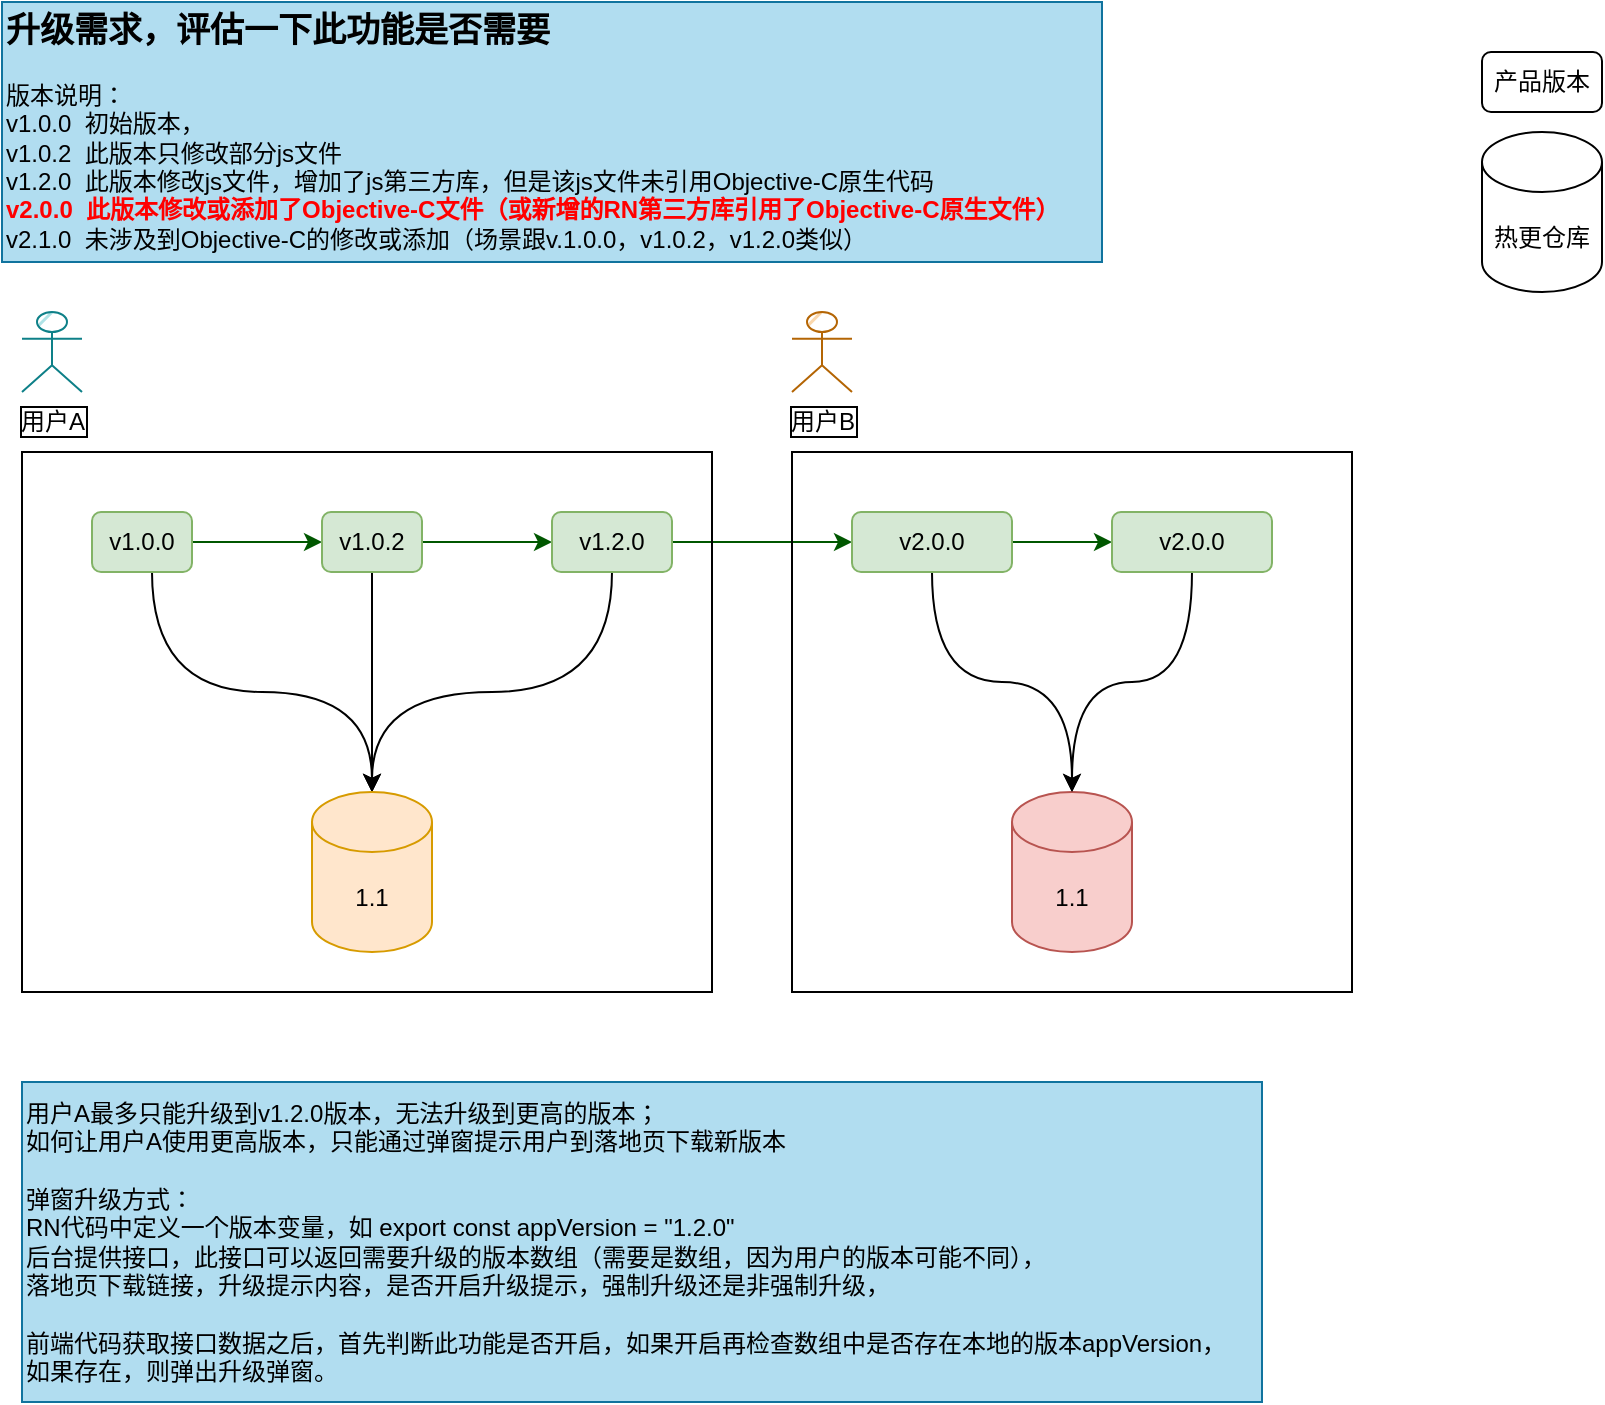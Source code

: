 <mxfile version="20.3.6" type="github">
  <diagram id="ds0K4tFqCAFqR50HNbNL" name="Page-1">
    <mxGraphModel dx="1718" dy="935" grid="1" gridSize="10" guides="1" tooltips="1" connect="1" arrows="1" fold="1" page="1" pageScale="1" pageWidth="850" pageHeight="1100" math="0" shadow="0">
      <root>
        <mxCell id="0" />
        <mxCell id="1" parent="0" />
        <mxCell id="fZgHb_uzZiKMJdekkGli-10" style="edgeStyle=orthogonalEdgeStyle;orthogonalLoop=1;jettySize=auto;html=1;entryX=0.5;entryY=0;entryDx=0;entryDy=0;entryPerimeter=0;curved=1;" edge="1" parent="1" source="fZgHb_uzZiKMJdekkGli-1" target="fZgHb_uzZiKMJdekkGli-7">
          <mxGeometry relative="1" as="geometry">
            <mxPoint x="155" y="410" as="targetPoint" />
            <Array as="points">
              <mxPoint x="115" y="360" />
              <mxPoint x="225" y="360" />
            </Array>
          </mxGeometry>
        </mxCell>
        <mxCell id="fZgHb_uzZiKMJdekkGli-15" style="edgeStyle=orthogonalEdgeStyle;rounded=0;orthogonalLoop=1;jettySize=auto;html=1;entryX=0;entryY=0.5;entryDx=0;entryDy=0;fillColor=#008a00;strokeColor=#005700;" edge="1" parent="1" source="fZgHb_uzZiKMJdekkGli-1" target="fZgHb_uzZiKMJdekkGli-2">
          <mxGeometry relative="1" as="geometry" />
        </mxCell>
        <mxCell id="fZgHb_uzZiKMJdekkGli-1" value="v1.0.0" style="rounded=1;whiteSpace=wrap;html=1;fillColor=#d5e8d4;strokeColor=#82b366;" vertex="1" parent="1">
          <mxGeometry x="85" y="270" width="50" height="30" as="geometry" />
        </mxCell>
        <mxCell id="fZgHb_uzZiKMJdekkGli-11" style="edgeStyle=orthogonalEdgeStyle;rounded=0;orthogonalLoop=1;jettySize=auto;html=1;entryX=0.5;entryY=0;entryDx=0;entryDy=0;entryPerimeter=0;" edge="1" parent="1" source="fZgHb_uzZiKMJdekkGli-2" target="fZgHb_uzZiKMJdekkGli-7">
          <mxGeometry relative="1" as="geometry">
            <Array as="points">
              <mxPoint x="225" y="390" />
              <mxPoint x="225" y="390" />
            </Array>
          </mxGeometry>
        </mxCell>
        <mxCell id="fZgHb_uzZiKMJdekkGli-16" style="edgeStyle=orthogonalEdgeStyle;rounded=0;orthogonalLoop=1;jettySize=auto;html=1;fillColor=#008a00;strokeColor=#005700;" edge="1" parent="1" source="fZgHb_uzZiKMJdekkGli-2" target="fZgHb_uzZiKMJdekkGli-3">
          <mxGeometry relative="1" as="geometry" />
        </mxCell>
        <mxCell id="fZgHb_uzZiKMJdekkGli-2" value="v1.0.2" style="rounded=1;whiteSpace=wrap;html=1;fillColor=#d5e8d4;strokeColor=#82b366;" vertex="1" parent="1">
          <mxGeometry x="200" y="270" width="50" height="30" as="geometry" />
        </mxCell>
        <mxCell id="fZgHb_uzZiKMJdekkGli-17" style="edgeStyle=orthogonalEdgeStyle;curved=1;orthogonalLoop=1;jettySize=auto;html=1;entryX=0;entryY=0.5;entryDx=0;entryDy=0;fillColor=#008a00;strokeColor=#005700;" edge="1" parent="1" source="fZgHb_uzZiKMJdekkGli-3" target="fZgHb_uzZiKMJdekkGli-4">
          <mxGeometry relative="1" as="geometry" />
        </mxCell>
        <mxCell id="fZgHb_uzZiKMJdekkGli-21" style="edgeStyle=orthogonalEdgeStyle;curved=1;orthogonalLoop=1;jettySize=auto;html=1;entryX=0.5;entryY=0;entryDx=0;entryDy=0;entryPerimeter=0;" edge="1" parent="1" source="fZgHb_uzZiKMJdekkGli-3" target="fZgHb_uzZiKMJdekkGli-7">
          <mxGeometry relative="1" as="geometry">
            <Array as="points">
              <mxPoint x="345" y="360" />
              <mxPoint x="225" y="360" />
            </Array>
          </mxGeometry>
        </mxCell>
        <mxCell id="fZgHb_uzZiKMJdekkGli-3" value="v1.2.0" style="rounded=1;whiteSpace=wrap;html=1;fillColor=#d5e8d4;strokeColor=#82b366;" vertex="1" parent="1">
          <mxGeometry x="315" y="270" width="60" height="30" as="geometry" />
        </mxCell>
        <mxCell id="fZgHb_uzZiKMJdekkGli-31" style="edgeStyle=orthogonalEdgeStyle;curved=1;orthogonalLoop=1;jettySize=auto;html=1;entryX=0.5;entryY=0;entryDx=0;entryDy=0;entryPerimeter=0;" edge="1" parent="1" source="fZgHb_uzZiKMJdekkGli-4" target="fZgHb_uzZiKMJdekkGli-8">
          <mxGeometry relative="1" as="geometry" />
        </mxCell>
        <mxCell id="fZgHb_uzZiKMJdekkGli-33" style="edgeStyle=orthogonalEdgeStyle;curved=1;orthogonalLoop=1;jettySize=auto;html=1;entryX=0;entryY=0.5;entryDx=0;entryDy=0;fillColor=#008a00;strokeColor=#005700;" edge="1" parent="1" source="fZgHb_uzZiKMJdekkGli-4" target="fZgHb_uzZiKMJdekkGli-28">
          <mxGeometry relative="1" as="geometry" />
        </mxCell>
        <mxCell id="fZgHb_uzZiKMJdekkGli-4" value="v2.0.0" style="rounded=1;whiteSpace=wrap;html=1;fillColor=#d5e8d4;strokeColor=#82b366;" vertex="1" parent="1">
          <mxGeometry x="465" y="270" width="80" height="30" as="geometry" />
        </mxCell>
        <mxCell id="fZgHb_uzZiKMJdekkGli-5" value="&lt;b&gt;&lt;font style=&quot;font-size: 17px;&quot;&gt;升级需求，评估一下此功能是否需要&lt;/font&gt;&lt;/b&gt;&lt;br&gt;&lt;br&gt;版本说明：&lt;br&gt;v1.0.0&amp;nbsp; 初始版本，&lt;br&gt;v1.0.2&amp;nbsp; 此版本只修改部分js文件&lt;br&gt;v1.2.0&amp;nbsp; 此版本修改js文件，增加了js第三方库，但是该js文件未引用Objective-C原生代码&lt;br&gt;&lt;b&gt;&lt;font color=&quot;#ff0000&quot;&gt;v2.0.0&amp;nbsp; 此版本修改或添加了Objective-C文件（或新增的RN第三方库引用了Objective-C原生文件）&lt;br&gt;&lt;/font&gt;&lt;/b&gt;v2.1.0&amp;nbsp; 未涉及到Objective-C的修改或添加（场景跟v.1.0.0，v1.0.2，v1.2.0类似）" style="text;html=1;align=left;verticalAlign=middle;resizable=0;points=[];autosize=1;strokeColor=#10739e;fillColor=#b1ddf0;" vertex="1" parent="1">
          <mxGeometry x="40" y="15" width="550" height="130" as="geometry" />
        </mxCell>
        <mxCell id="fZgHb_uzZiKMJdekkGli-7" value="1.1&lt;br&gt;" style="shape=cylinder3;whiteSpace=wrap;html=1;boundedLbl=1;backgroundOutline=1;size=15;fillColor=#ffe6cc;strokeColor=#d79b00;" vertex="1" parent="1">
          <mxGeometry x="195" y="410" width="60" height="80" as="geometry" />
        </mxCell>
        <mxCell id="fZgHb_uzZiKMJdekkGli-8" value="1.1&lt;br&gt;" style="shape=cylinder3;whiteSpace=wrap;html=1;boundedLbl=1;backgroundOutline=1;size=15;fillColor=#f8cecc;strokeColor=#b85450;" vertex="1" parent="1">
          <mxGeometry x="545" y="410" width="60" height="80" as="geometry" />
        </mxCell>
        <mxCell id="fZgHb_uzZiKMJdekkGli-25" value="" style="rounded=0;whiteSpace=wrap;html=1;labelBorderColor=default;gradientColor=none;shadow=0;sketch=0;glass=0;fillStyle=hatch;strokeWidth=1;fillColor=none;" vertex="1" parent="1">
          <mxGeometry x="50" y="240" width="345" height="270" as="geometry" />
        </mxCell>
        <mxCell id="fZgHb_uzZiKMJdekkGli-30" style="edgeStyle=orthogonalEdgeStyle;curved=1;orthogonalLoop=1;jettySize=auto;html=1;" edge="1" parent="1" source="fZgHb_uzZiKMJdekkGli-28" target="fZgHb_uzZiKMJdekkGli-8">
          <mxGeometry relative="1" as="geometry" />
        </mxCell>
        <mxCell id="fZgHb_uzZiKMJdekkGli-28" value="v2.0.0" style="rounded=1;whiteSpace=wrap;html=1;fillColor=#d5e8d4;strokeColor=#82b366;" vertex="1" parent="1">
          <mxGeometry x="595" y="270" width="80" height="30" as="geometry" />
        </mxCell>
        <mxCell id="fZgHb_uzZiKMJdekkGli-32" value="" style="rounded=0;whiteSpace=wrap;html=1;shadow=0;glass=0;labelBorderColor=default;sketch=0;fillStyle=hatch;strokeWidth=1;fillColor=none;gradientColor=none;" vertex="1" parent="1">
          <mxGeometry x="435" y="240" width="280" height="270" as="geometry" />
        </mxCell>
        <mxCell id="fZgHb_uzZiKMJdekkGli-34" value="用户A" style="shape=umlActor;verticalLabelPosition=bottom;verticalAlign=top;html=1;outlineConnect=0;rounded=0;shadow=0;glass=0;labelBorderColor=default;sketch=0;fillStyle=hatch;strokeWidth=1;fillColor=#b0e3e6;strokeColor=#0e8088;" vertex="1" parent="1">
          <mxGeometry x="50" y="170" width="30" height="40" as="geometry" />
        </mxCell>
        <mxCell id="fZgHb_uzZiKMJdekkGli-36" value="用户B" style="shape=umlActor;verticalLabelPosition=bottom;verticalAlign=top;html=1;outlineConnect=0;rounded=0;shadow=0;glass=0;labelBorderColor=default;sketch=0;fillStyle=hatch;strokeWidth=1;fillColor=#fad7ac;strokeColor=#b46504;" vertex="1" parent="1">
          <mxGeometry x="435" y="170" width="30" height="40" as="geometry" />
        </mxCell>
        <mxCell id="fZgHb_uzZiKMJdekkGli-43" value="用户A最多只能升级到v1.2.0版本，无法升级到更高的版本；&lt;br&gt;如何让用户A使用更高版本，只能通过弹窗提示用户到落地页下载新版本&lt;br&gt;&lt;br&gt;弹窗升级方式：&lt;br&gt;RN代码中定义一个版本变量，如&amp;nbsp;export const appVersion = &quot;1.2.0&quot;&lt;br&gt;后台提供接口，此接口可以返回需要升级的版本数组（需要是数组，因为用户的版本可能不同），&lt;br&gt;落地页下载链接，升级提示内容，是否开启升级提示，强制升级还是非强制升级，&lt;br&gt;&lt;br&gt;前端代码获取接口数据之后，首先判断此功能是否开启，如果开启再检查数组中是否存在本地的版本appVersion，&lt;br&gt;如果存在，则弹出升级弹窗。" style="text;html=1;align=left;verticalAlign=middle;resizable=0;points=[];autosize=1;strokeColor=#10739e;fillColor=#b1ddf0;" vertex="1" parent="1">
          <mxGeometry x="50" y="555" width="620" height="160" as="geometry" />
        </mxCell>
        <mxCell id="fZgHb_uzZiKMJdekkGli-44" value="热更仓库" style="shape=cylinder3;whiteSpace=wrap;html=1;boundedLbl=1;backgroundOutline=1;size=15;rounded=0;shadow=0;glass=0;labelBorderColor=none;sketch=0;fillStyle=hatch;strokeWidth=1;fillColor=none;gradientColor=none;" vertex="1" parent="1">
          <mxGeometry x="780" y="80" width="60" height="80" as="geometry" />
        </mxCell>
        <mxCell id="fZgHb_uzZiKMJdekkGli-45" value="产品版本" style="rounded=1;whiteSpace=wrap;html=1;shadow=0;glass=0;labelBorderColor=none;sketch=0;fillStyle=hatch;strokeWidth=1;fillColor=none;gradientColor=none;" vertex="1" parent="1">
          <mxGeometry x="780" y="40" width="60" height="30" as="geometry" />
        </mxCell>
      </root>
    </mxGraphModel>
  </diagram>
</mxfile>
